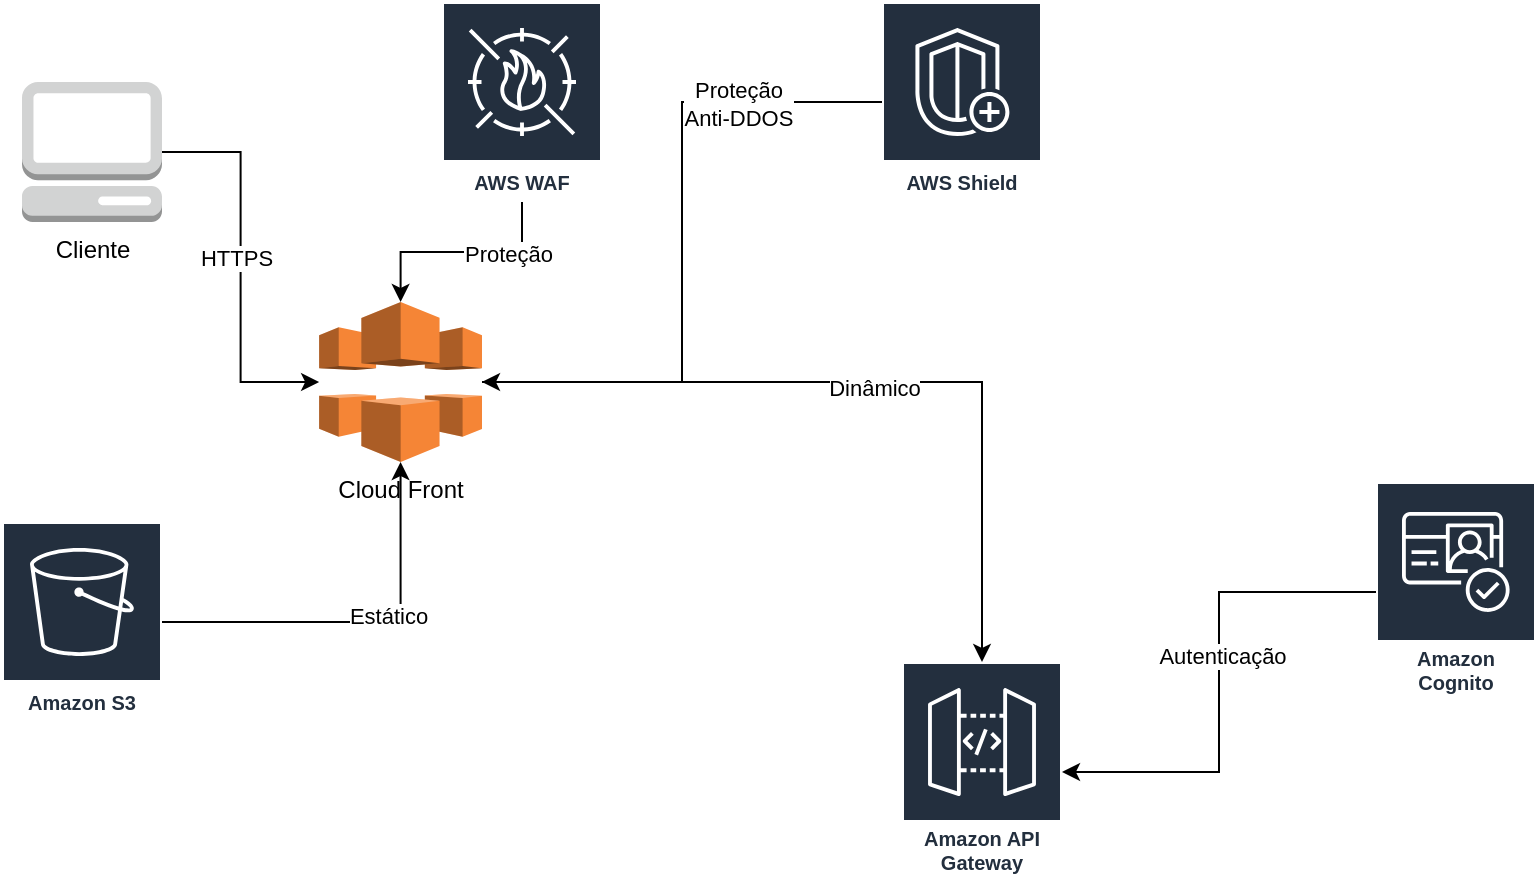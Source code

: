 <mxfile version="24.7.17">
  <diagram id="Ht1M8jgEwFfnCIfOTk4-" name="Page-1">
    <mxGraphModel dx="1467" dy="868" grid="1" gridSize="10" guides="1" tooltips="1" connect="1" arrows="1" fold="1" page="1" pageScale="1" pageWidth="1654" pageHeight="1169" math="0" shadow="0">
      <root>
        <mxCell id="0" />
        <mxCell id="1" parent="0" />
        <mxCell id="QQk4dAQx20ExkPz3AdSX-21" style="edgeStyle=orthogonalEdgeStyle;rounded=0;orthogonalLoop=1;jettySize=auto;html=1;" parent="1" source="QQk4dAQx20ExkPz3AdSX-2" target="6D-WO8wmIOQ5Lj4E1bp6-4" edge="1">
          <mxGeometry relative="1" as="geometry">
            <mxPoint x="380" y="420" as="targetPoint" />
          </mxGeometry>
        </mxCell>
        <mxCell id="QQk4dAQx20ExkPz3AdSX-22" value="Dinâmico" style="edgeLabel;html=1;align=center;verticalAlign=middle;resizable=0;points=[];" parent="QQk4dAQx20ExkPz3AdSX-21" vertex="1" connectable="0">
          <mxGeometry x="0.004" y="-3" relative="1" as="geometry">
            <mxPoint as="offset" />
          </mxGeometry>
        </mxCell>
        <mxCell id="QQk4dAQx20ExkPz3AdSX-2" value="Cloud Front" style="outlineConnect=0;dashed=0;verticalLabelPosition=bottom;verticalAlign=top;align=center;html=1;shape=mxgraph.aws3.cloudfront;fillColor=#F58536;gradientColor=none;" parent="1" vertex="1">
          <mxGeometry x="258.56" y="240" width="81.44" height="80" as="geometry" />
        </mxCell>
        <mxCell id="QQk4dAQx20ExkPz3AdSX-3" value="Cliente" style="outlineConnect=0;dashed=0;verticalLabelPosition=bottom;verticalAlign=top;align=center;html=1;shape=mxgraph.aws3.management_console;fillColor=#D2D3D3;gradientColor=none;" parent="1" vertex="1">
          <mxGeometry x="110" y="130" width="70" height="70" as="geometry" />
        </mxCell>
        <mxCell id="QQk4dAQx20ExkPz3AdSX-14" style="edgeStyle=orthogonalEdgeStyle;rounded=0;orthogonalLoop=1;jettySize=auto;html=1;" parent="1" target="QQk4dAQx20ExkPz3AdSX-2" edge="1" source="6D-WO8wmIOQ5Lj4E1bp6-2">
          <mxGeometry relative="1" as="geometry">
            <mxPoint x="310.0" y="144.957" as="sourcePoint" />
          </mxGeometry>
        </mxCell>
        <mxCell id="QQk4dAQx20ExkPz3AdSX-15" value="Proteção" style="edgeLabel;html=1;align=center;verticalAlign=middle;resizable=0;points=[];" parent="QQk4dAQx20ExkPz3AdSX-14" vertex="1" connectable="0">
          <mxGeometry x="-0.411" y="1" relative="1" as="geometry">
            <mxPoint as="offset" />
          </mxGeometry>
        </mxCell>
        <mxCell id="QQk4dAQx20ExkPz3AdSX-16" style="edgeStyle=orthogonalEdgeStyle;rounded=0;orthogonalLoop=1;jettySize=auto;html=1;entryX=1;entryY=0.5;entryDx=0;entryDy=0;entryPerimeter=0;" parent="1" source="6D-WO8wmIOQ5Lj4E1bp6-1" target="QQk4dAQx20ExkPz3AdSX-2" edge="1">
          <mxGeometry relative="1" as="geometry">
            <mxPoint x="440" y="320" as="targetPoint" />
            <mxPoint x="460" y="220" as="sourcePoint" />
          </mxGeometry>
        </mxCell>
        <mxCell id="QQk4dAQx20ExkPz3AdSX-17" value="Proteção&lt;div&gt;Anti-DDOS&lt;/div&gt;" style="edgeLabel;html=1;align=center;verticalAlign=middle;resizable=0;points=[];" parent="QQk4dAQx20ExkPz3AdSX-16" vertex="1" connectable="0">
          <mxGeometry x="-0.575" y="1" relative="1" as="geometry">
            <mxPoint as="offset" />
          </mxGeometry>
        </mxCell>
        <mxCell id="QQk4dAQx20ExkPz3AdSX-12" style="edgeStyle=orthogonalEdgeStyle;rounded=0;orthogonalLoop=1;jettySize=auto;html=1;entryX=0;entryY=0.5;entryDx=0;entryDy=0;entryPerimeter=0;" parent="1" source="QQk4dAQx20ExkPz3AdSX-3" target="QQk4dAQx20ExkPz3AdSX-2" edge="1">
          <mxGeometry relative="1" as="geometry" />
        </mxCell>
        <mxCell id="QQk4dAQx20ExkPz3AdSX-13" value="HTTPS" style="edgeLabel;html=1;align=center;verticalAlign=middle;resizable=0;points=[];" parent="QQk4dAQx20ExkPz3AdSX-12" vertex="1" connectable="0">
          <mxGeometry x="-0.033" y="-3" relative="1" as="geometry">
            <mxPoint y="-1" as="offset" />
          </mxGeometry>
        </mxCell>
        <mxCell id="QQk4dAQx20ExkPz3AdSX-18" style="edgeStyle=orthogonalEdgeStyle;rounded=0;orthogonalLoop=1;jettySize=auto;html=1;entryX=0.5;entryY=1;entryDx=0;entryDy=0;entryPerimeter=0;" parent="1" source="6D-WO8wmIOQ5Lj4E1bp6-3" target="QQk4dAQx20ExkPz3AdSX-2" edge="1">
          <mxGeometry relative="1" as="geometry">
            <mxPoint x="330" y="520" as="sourcePoint" />
          </mxGeometry>
        </mxCell>
        <mxCell id="QQk4dAQx20ExkPz3AdSX-19" value="Estático" style="edgeLabel;html=1;align=center;verticalAlign=middle;resizable=0;points=[];" parent="QQk4dAQx20ExkPz3AdSX-18" vertex="1" connectable="0">
          <mxGeometry x="0.132" y="3" relative="1" as="geometry">
            <mxPoint as="offset" />
          </mxGeometry>
        </mxCell>
        <mxCell id="6D-WO8wmIOQ5Lj4E1bp6-1" value="AWS Shield" style="sketch=0;outlineConnect=0;fontColor=#232F3E;gradientColor=none;strokeColor=#ffffff;fillColor=#232F3E;dashed=0;verticalLabelPosition=middle;verticalAlign=bottom;align=center;html=1;whiteSpace=wrap;fontSize=10;fontStyle=1;spacing=3;shape=mxgraph.aws4.productIcon;prIcon=mxgraph.aws4.shield;" vertex="1" parent="1">
          <mxGeometry x="540" y="90" width="80" height="100" as="geometry" />
        </mxCell>
        <mxCell id="6D-WO8wmIOQ5Lj4E1bp6-2" value="AWS WAF" style="sketch=0;outlineConnect=0;fontColor=#232F3E;gradientColor=none;strokeColor=#ffffff;fillColor=#232F3E;dashed=0;verticalLabelPosition=middle;verticalAlign=bottom;align=center;html=1;whiteSpace=wrap;fontSize=10;fontStyle=1;spacing=3;shape=mxgraph.aws4.productIcon;prIcon=mxgraph.aws4.waf;" vertex="1" parent="1">
          <mxGeometry x="320" y="90" width="80" height="100" as="geometry" />
        </mxCell>
        <mxCell id="6D-WO8wmIOQ5Lj4E1bp6-3" value="Amazon S3" style="sketch=0;outlineConnect=0;fontColor=#232F3E;gradientColor=none;strokeColor=#ffffff;fillColor=#232F3E;dashed=0;verticalLabelPosition=middle;verticalAlign=bottom;align=center;html=1;whiteSpace=wrap;fontSize=10;fontStyle=1;spacing=3;shape=mxgraph.aws4.productIcon;prIcon=mxgraph.aws4.s3;" vertex="1" parent="1">
          <mxGeometry x="100" y="350" width="80" height="100" as="geometry" />
        </mxCell>
        <mxCell id="6D-WO8wmIOQ5Lj4E1bp6-4" value="Amazon API Gateway" style="sketch=0;outlineConnect=0;fontColor=#232F3E;gradientColor=none;strokeColor=#ffffff;fillColor=#232F3E;dashed=0;verticalLabelPosition=middle;verticalAlign=bottom;align=center;html=1;whiteSpace=wrap;fontSize=10;fontStyle=1;spacing=3;shape=mxgraph.aws4.productIcon;prIcon=mxgraph.aws4.api_gateway;" vertex="1" parent="1">
          <mxGeometry x="550" y="420" width="80" height="110" as="geometry" />
        </mxCell>
        <mxCell id="6D-WO8wmIOQ5Lj4E1bp6-6" style="edgeStyle=orthogonalEdgeStyle;rounded=0;orthogonalLoop=1;jettySize=auto;html=1;" edge="1" parent="1" source="6D-WO8wmIOQ5Lj4E1bp6-5" target="6D-WO8wmIOQ5Lj4E1bp6-4">
          <mxGeometry relative="1" as="geometry" />
        </mxCell>
        <mxCell id="6D-WO8wmIOQ5Lj4E1bp6-7" value="Autenticação" style="edgeLabel;html=1;align=center;verticalAlign=middle;resizable=0;points=[];" vertex="1" connectable="0" parent="6D-WO8wmIOQ5Lj4E1bp6-6">
          <mxGeometry x="-0.105" y="1" relative="1" as="geometry">
            <mxPoint as="offset" />
          </mxGeometry>
        </mxCell>
        <mxCell id="6D-WO8wmIOQ5Lj4E1bp6-5" value="Amazon Cognito" style="sketch=0;outlineConnect=0;fontColor=#232F3E;gradientColor=none;strokeColor=#ffffff;fillColor=#232F3E;dashed=0;verticalLabelPosition=middle;verticalAlign=bottom;align=center;html=1;whiteSpace=wrap;fontSize=10;fontStyle=1;spacing=3;shape=mxgraph.aws4.productIcon;prIcon=mxgraph.aws4.cognito;" vertex="1" parent="1">
          <mxGeometry x="787" y="330" width="80" height="110" as="geometry" />
        </mxCell>
      </root>
    </mxGraphModel>
  </diagram>
</mxfile>
